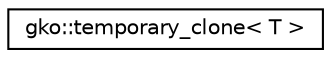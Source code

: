 digraph "Graphical Class Hierarchy"
{
 // INTERACTIVE_SVG=YES
  edge [fontname="Helvetica",fontsize="10",labelfontname="Helvetica",labelfontsize="10"];
  node [fontname="Helvetica",fontsize="10",shape=record];
  rankdir="LR";
  Node1 [label="gko::temporary_clone\< T \>",height=0.2,width=0.4,color="black", fillcolor="white", style="filled",URL="$classgko_1_1temporary__clone.html",tooltip="A temporary_clone is a special smart pointer-like object that is designed to hold an object temporari..."];
}

